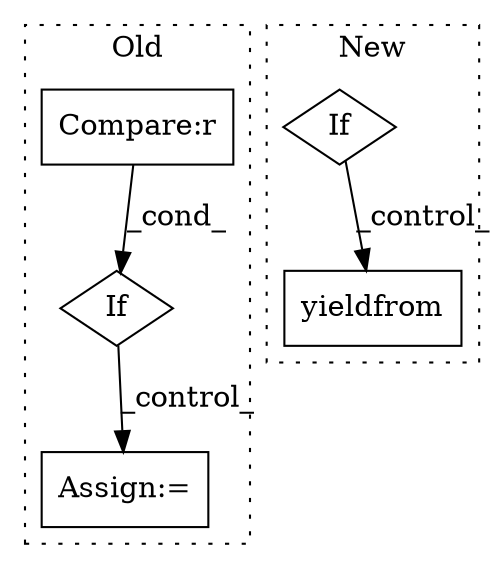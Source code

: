digraph G {
subgraph cluster0 {
1 [label="If" a="96" s="6337" l="3" shape="diamond"];
3 [label="Compare:r" a="40" s="6340" l="29" shape="box"];
4 [label="Assign:=" a="68" s="6455" l="3" shape="box"];
label = "Old";
style="dotted";
}
subgraph cluster1 {
2 [label="yieldfrom" a="77" s="5863" l="11" shape="box"];
5 [label="If" a="96" s="5842" l="3" shape="diamond"];
label = "New";
style="dotted";
}
1 -> 4 [label="_control_"];
3 -> 1 [label="_cond_"];
5 -> 2 [label="_control_"];
}